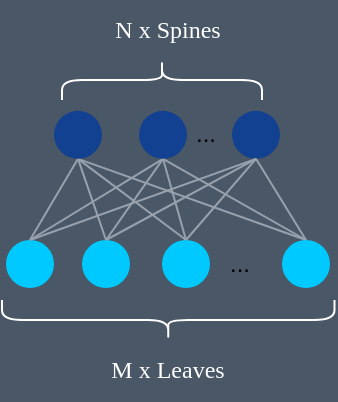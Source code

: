 <mxfile version="15.5.8" type="github" pages="2">
  <diagram id="iS51ezdleT5w62Py4joQ" name="templated01">
    <mxGraphModel dx="1866" dy="738" grid="0" gridSize="10" guides="1" tooltips="1" connect="1" arrows="1" fold="1" page="1" pageScale="1" pageWidth="1169" pageHeight="827" background="#495766" math="0" shadow="0">
      <root>
        <mxCell id="0" />
        <mxCell id="1" parent="0" />
        <mxCell id="sL5stat3IgHk66CsYpOu-1" style="edgeStyle=none;rounded=0;orthogonalLoop=1;jettySize=auto;html=1;exitX=0.5;exitY=0;exitDx=0;exitDy=0;entryX=0.5;entryY=1;entryDx=0;entryDy=0;startArrow=none;startFill=0;endArrow=none;endFill=0;strokeColor=#98A2AE;strokeWidth=1;fontFamily=Manrope;fontSize=10;fontColor=#BEC8D2;textOpacity=30;" edge="1" parent="1" source="sL5stat3IgHk66CsYpOu-15" target="sL5stat3IgHk66CsYpOu-11">
          <mxGeometry relative="1" as="geometry" />
        </mxCell>
        <mxCell id="sL5stat3IgHk66CsYpOu-4" style="edgeStyle=none;rounded=0;orthogonalLoop=1;jettySize=auto;html=1;entryX=0.5;entryY=1;entryDx=0;entryDy=0;startArrow=none;startFill=0;endArrow=none;endFill=0;strokeColor=#98A2AE;strokeWidth=1;fontFamily=Manrope;fontSize=10;fontColor=#BEC8D2;exitX=0.5;exitY=0;exitDx=0;exitDy=0;textOpacity=30;" edge="1" parent="1" source="sL5stat3IgHk66CsYpOu-16" target="sL5stat3IgHk66CsYpOu-11">
          <mxGeometry relative="1" as="geometry">
            <mxPoint x="601" y="296.42" as="sourcePoint" />
            <mxPoint x="597" y="294.42" as="targetPoint" />
          </mxGeometry>
        </mxCell>
        <mxCell id="sL5stat3IgHk66CsYpOu-5" style="edgeStyle=none;rounded=0;orthogonalLoop=1;jettySize=auto;html=1;entryX=0.5;entryY=1;entryDx=0;entryDy=0;startArrow=none;startFill=0;endArrow=none;endFill=0;strokeColor=#98A2AE;strokeWidth=1;fontFamily=Manrope;fontSize=10;fontColor=#BEC8D2;exitX=0.5;exitY=0;exitDx=0;exitDy=0;textOpacity=30;" edge="1" parent="1" source="sL5stat3IgHk66CsYpOu-15" target="sL5stat3IgHk66CsYpOu-12">
          <mxGeometry relative="1" as="geometry">
            <mxPoint x="613" y="306.42" as="sourcePoint" />
            <mxPoint x="597" y="294.42" as="targetPoint" />
          </mxGeometry>
        </mxCell>
        <mxCell id="sL5stat3IgHk66CsYpOu-6" style="edgeStyle=none;rounded=0;orthogonalLoop=1;jettySize=auto;html=1;entryX=0.5;entryY=0;entryDx=0;entryDy=0;startArrow=none;startFill=0;endArrow=none;endFill=0;strokeColor=#98A2AE;strokeWidth=1;fontFamily=Manrope;fontSize=10;fontColor=#BEC8D2;exitX=0.5;exitY=1;exitDx=0;exitDy=0;textOpacity=30;" edge="1" parent="1" source="sL5stat3IgHk66CsYpOu-12" target="sL5stat3IgHk66CsYpOu-16">
          <mxGeometry relative="1" as="geometry">
            <mxPoint x="613.0" y="306.42" as="sourcePoint" />
            <mxPoint x="597" y="294.42" as="targetPoint" />
          </mxGeometry>
        </mxCell>
        <mxCell id="sL5stat3IgHk66CsYpOu-7" style="edgeStyle=none;rounded=0;orthogonalLoop=1;jettySize=auto;html=1;entryX=0.5;entryY=1;entryDx=0;entryDy=0;startArrow=none;startFill=0;endArrow=none;endFill=0;strokeColor=#98A2AE;strokeWidth=1;fontFamily=Manrope;fontSize=10;fontColor=#BEC8D2;exitX=0.5;exitY=0;exitDx=0;exitDy=0;textOpacity=30;" edge="1" parent="1" source="sL5stat3IgHk66CsYpOu-17" target="sL5stat3IgHk66CsYpOu-11">
          <mxGeometry relative="1" as="geometry">
            <mxPoint x="643.0" y="306.42" as="sourcePoint" />
            <mxPoint x="657" y="294.42" as="targetPoint" />
          </mxGeometry>
        </mxCell>
        <mxCell id="sL5stat3IgHk66CsYpOu-8" style="edgeStyle=none;rounded=0;orthogonalLoop=1;jettySize=auto;html=1;entryX=0.5;entryY=1;entryDx=0;entryDy=0;startArrow=none;startFill=0;endArrow=none;endFill=0;strokeColor=#98A2AE;strokeWidth=1;fontFamily=Manrope;fontSize=10;fontColor=#BEC8D2;exitX=0.5;exitY=0;exitDx=0;exitDy=0;textOpacity=30;" edge="1" parent="1" source="sL5stat3IgHk66CsYpOu-17" target="sL5stat3IgHk66CsYpOu-12">
          <mxGeometry relative="1" as="geometry">
            <mxPoint x="643.0" y="306.42" as="sourcePoint" />
            <mxPoint x="597.0" y="294.42" as="targetPoint" />
          </mxGeometry>
        </mxCell>
        <mxCell id="sL5stat3IgHk66CsYpOu-9" style="edgeStyle=none;rounded=0;orthogonalLoop=1;jettySize=auto;html=1;entryX=0.5;entryY=1;entryDx=0;entryDy=0;startArrow=none;startFill=0;endArrow=none;endFill=0;strokeColor=#98A2AE;strokeWidth=1;fontFamily=Manrope;fontSize=10;fontColor=#BEC8D2;exitX=0.5;exitY=0;exitDx=0;exitDy=0;textOpacity=30;" edge="1" parent="1" source="sL5stat3IgHk66CsYpOu-18" target="sL5stat3IgHk66CsYpOu-11">
          <mxGeometry relative="1" as="geometry">
            <mxPoint x="673" y="306.42" as="sourcePoint" />
            <mxPoint x="657.0" y="294.42" as="targetPoint" />
          </mxGeometry>
        </mxCell>
        <mxCell id="sL5stat3IgHk66CsYpOu-10" style="edgeStyle=none;rounded=0;orthogonalLoop=1;jettySize=auto;html=1;entryX=0.5;entryY=1;entryDx=0;entryDy=0;startArrow=none;startFill=0;endArrow=none;endFill=0;strokeColor=#98A2AE;strokeWidth=1;fontFamily=Manrope;fontSize=10;fontColor=#BEC8D2;exitX=0.5;exitY=0;exitDx=0;exitDy=0;textOpacity=30;" edge="1" parent="1" source="sL5stat3IgHk66CsYpOu-18" target="sL5stat3IgHk66CsYpOu-12">
          <mxGeometry relative="1" as="geometry">
            <mxPoint x="673" y="306.42" as="sourcePoint" />
            <mxPoint x="597" y="294.42" as="targetPoint" />
          </mxGeometry>
        </mxCell>
        <mxCell id="sL5stat3IgHk66CsYpOu-11" value="" style="ellipse;whiteSpace=wrap;html=1;aspect=fixed;rounded=1;gradientColor=none;fontFamily=Manrope;fontSize=10;fontColor=#BEC8D2;align=right;strokeColor=none;fillColor=#124191;" vertex="1" parent="1">
          <mxGeometry x="528" y="254.42" width="24" height="24" as="geometry" />
        </mxCell>
        <mxCell id="sL5stat3IgHk66CsYpOu-12" value="" style="ellipse;whiteSpace=wrap;html=1;aspect=fixed;rounded=1;gradientColor=none;fontFamily=Manrope;fontSize=10;fontColor=#BEC8D2;align=right;strokeColor=none;fillColor=#124191;" vertex="1" parent="1">
          <mxGeometry x="570.5" y="254.42" width="24" height="24" as="geometry" />
        </mxCell>
        <mxCell id="sL5stat3IgHk66CsYpOu-15" value="" style="ellipse;whiteSpace=wrap;html=1;aspect=fixed;rounded=1;gradientColor=none;fontFamily=Manrope;fontSize=10;fontColor=#BEC8D2;align=right;strokeColor=none;fillColor=#00C9FF;" vertex="1" parent="1">
          <mxGeometry x="504" y="319" width="24" height="24" as="geometry" />
        </mxCell>
        <mxCell id="sL5stat3IgHk66CsYpOu-16" value="" style="ellipse;whiteSpace=wrap;html=1;aspect=fixed;rounded=1;gradientColor=none;fontFamily=Manrope;fontSize=10;fontColor=#BEC8D2;align=right;strokeColor=none;fillColor=#00C9FF;" vertex="1" parent="1">
          <mxGeometry x="542" y="319" width="24" height="24" as="geometry" />
        </mxCell>
        <mxCell id="sL5stat3IgHk66CsYpOu-17" value="" style="ellipse;whiteSpace=wrap;html=1;aspect=fixed;rounded=1;gradientColor=none;fontFamily=Manrope;fontSize=10;fontColor=#BEC8D2;align=right;strokeColor=none;fillColor=#00C9FF;" vertex="1" parent="1">
          <mxGeometry x="582" y="319" width="24" height="24" as="geometry" />
        </mxCell>
        <mxCell id="sL5stat3IgHk66CsYpOu-18" value="" style="ellipse;whiteSpace=wrap;html=1;aspect=fixed;rounded=1;gradientColor=none;fontFamily=Manrope;fontSize=10;fontColor=#BEC8D2;align=right;strokeColor=none;fillColor=#00C9FF;" vertex="1" parent="1">
          <mxGeometry x="642" y="319" width="24" height="24" as="geometry" />
        </mxCell>
        <mxCell id="sL5stat3IgHk66CsYpOu-39" value="..." style="text;html=1;strokeColor=none;fillColor=none;align=center;verticalAlign=middle;whiteSpace=wrap;rounded=0;" vertex="1" parent="1">
          <mxGeometry x="589.5" y="251.42" width="27.5" height="30" as="geometry" />
        </mxCell>
        <mxCell id="sL5stat3IgHk66CsYpOu-40" value="..." style="text;html=1;strokeColor=none;fillColor=none;align=center;verticalAlign=middle;whiteSpace=wrap;rounded=0;" vertex="1" parent="1">
          <mxGeometry x="606" y="319" width="30" height="24" as="geometry" />
        </mxCell>
        <mxCell id="sL5stat3IgHk66CsYpOu-42" value="" style="shape=curlyBracket;whiteSpace=wrap;html=1;rounded=1;rotation=90;strokeColor=#FFFFFF;" vertex="1" parent="1">
          <mxGeometry x="572" y="189" width="20" height="100" as="geometry" />
        </mxCell>
        <mxCell id="sL5stat3IgHk66CsYpOu-43" value="" style="shape=curlyBracket;whiteSpace=wrap;html=1;rounded=1;rotation=-90;strokeColor=#FFFFFF;" vertex="1" parent="1">
          <mxGeometry x="575.12" y="275.88" width="20" height="166.25" as="geometry" />
        </mxCell>
        <mxCell id="sL5stat3IgHk66CsYpOu-44" value="M x Leaves" style="text;html=1;strokeColor=none;fillColor=none;align=center;verticalAlign=middle;whiteSpace=wrap;rounded=0;fontColor=#FFFFFF;fontFamily=Manrope;fontSource=https%3A%2F%2Ffonts.googleapis.com%2Fcss%3Ffamily%3DManrope;" vertex="1" parent="1">
          <mxGeometry x="532.12" y="369" width="106" height="30" as="geometry" />
        </mxCell>
        <mxCell id="sL5stat3IgHk66CsYpOu-45" value="N x Spines" style="text;html=1;strokeColor=none;fillColor=none;align=center;verticalAlign=middle;whiteSpace=wrap;rounded=0;fontColor=#FFFFFF;fontFamily=Manrope;fontSource=https%3A%2F%2Ffonts.googleapis.com%2Fcss%3Ffamily%3DManrope;" vertex="1" parent="1">
          <mxGeometry x="532.12" y="199" width="106" height="30" as="geometry" />
        </mxCell>
        <mxCell id="sL5stat3IgHk66CsYpOu-50" value="" style="ellipse;whiteSpace=wrap;html=1;aspect=fixed;rounded=1;gradientColor=none;fontFamily=Manrope;fontSize=10;fontColor=#BEC8D2;align=right;strokeColor=none;fillColor=#124191;" vertex="1" parent="1">
          <mxGeometry x="617" y="254.42" width="24" height="24" as="geometry" />
        </mxCell>
        <mxCell id="sL5stat3IgHk66CsYpOu-51" style="edgeStyle=none;rounded=0;orthogonalLoop=1;jettySize=auto;html=1;entryX=0.5;entryY=1;entryDx=0;entryDy=0;startArrow=none;startFill=0;endArrow=none;endFill=0;strokeColor=#98A2AE;strokeWidth=1;fontFamily=Manrope;fontSize=10;fontColor=#BEC8D2;exitX=0.5;exitY=0;exitDx=0;exitDy=0;textOpacity=30;" edge="1" parent="1" source="sL5stat3IgHk66CsYpOu-18" target="sL5stat3IgHk66CsYpOu-50">
          <mxGeometry relative="1" as="geometry">
            <mxPoint x="664" y="329" as="sourcePoint" />
            <mxPoint x="592.5" y="288.42" as="targetPoint" />
          </mxGeometry>
        </mxCell>
        <mxCell id="sL5stat3IgHk66CsYpOu-52" style="edgeStyle=none;rounded=0;orthogonalLoop=1;jettySize=auto;html=1;startArrow=none;startFill=0;endArrow=none;endFill=0;strokeColor=#98A2AE;strokeWidth=1;fontFamily=Manrope;fontSize=10;fontColor=#BEC8D2;exitX=0.5;exitY=0;exitDx=0;exitDy=0;entryX=0.5;entryY=1;entryDx=0;entryDy=0;textOpacity=30;" edge="1" parent="1" source="sL5stat3IgHk66CsYpOu-17" target="sL5stat3IgHk66CsYpOu-50">
          <mxGeometry relative="1" as="geometry">
            <mxPoint x="664" y="329" as="sourcePoint" />
            <mxPoint x="648" y="279" as="targetPoint" />
          </mxGeometry>
        </mxCell>
        <mxCell id="sL5stat3IgHk66CsYpOu-53" style="edgeStyle=none;rounded=0;orthogonalLoop=1;jettySize=auto;html=1;startArrow=none;startFill=0;endArrow=none;endFill=0;strokeColor=#98A2AE;strokeWidth=1;fontFamily=Manrope;fontSize=10;fontColor=#BEC8D2;exitX=0.5;exitY=0;exitDx=0;exitDy=0;entryX=0.5;entryY=1;entryDx=0;entryDy=0;textOpacity=30;" edge="1" parent="1" source="sL5stat3IgHk66CsYpOu-16" target="sL5stat3IgHk66CsYpOu-50">
          <mxGeometry relative="1" as="geometry">
            <mxPoint x="552" y="319" as="sourcePoint" />
            <mxPoint x="652" y="279" as="targetPoint" />
          </mxGeometry>
        </mxCell>
        <mxCell id="sL5stat3IgHk66CsYpOu-54" style="edgeStyle=none;rounded=0;orthogonalLoop=1;jettySize=auto;html=1;startArrow=none;startFill=0;endArrow=none;endFill=0;strokeColor=#98A2AE;strokeWidth=1;fontFamily=Manrope;fontSize=10;fontColor=#BEC8D2;exitX=0.5;exitY=0;exitDx=0;exitDy=0;entryX=0.5;entryY=1;entryDx=0;entryDy=0;textOpacity=30;" edge="1" parent="1" source="sL5stat3IgHk66CsYpOu-15" target="sL5stat3IgHk66CsYpOu-50">
          <mxGeometry relative="1" as="geometry">
            <mxPoint x="614" y="339" as="sourcePoint" />
            <mxPoint x="668" y="299" as="targetPoint" />
          </mxGeometry>
        </mxCell>
      </root>
    </mxGraphModel>
  </diagram>
  <diagram id="h8RkDmVLK7b1w_zVVMcj" name="templated02">
    <mxGraphModel dx="1546" dy="611" grid="0" gridSize="10" guides="1" tooltips="1" connect="1" arrows="1" fold="1" page="1" pageScale="1" pageWidth="1169" pageHeight="827" background="#495766" math="0" shadow="0">
      <root>
        <mxCell id="A0GcrbxxkYMi1dtwf7WZ-0" />
        <mxCell id="A0GcrbxxkYMi1dtwf7WZ-1" parent="A0GcrbxxkYMi1dtwf7WZ-0" />
        <mxCell id="J5tVah5155WVLjbqDvri-25" style="edgeStyle=none;rounded=0;orthogonalLoop=1;jettySize=auto;html=1;exitX=0.5;exitY=0;exitDx=0;exitDy=0;entryX=0.5;entryY=1;entryDx=0;entryDy=0;startArrow=none;startFill=0;endArrow=none;endFill=0;strokeColor=#98A2AE;strokeWidth=1;fontFamily=Manrope;fontSize=10;fontColor=#BEC8D2;opacity=30;" edge="1" parent="A0GcrbxxkYMi1dtwf7WZ-1" source="J5tVah5155WVLjbqDvri-35" target="J5tVah5155WVLjbqDvri-33">
          <mxGeometry relative="1" as="geometry" />
        </mxCell>
        <mxCell id="J5tVah5155WVLjbqDvri-26" style="edgeStyle=none;rounded=0;orthogonalLoop=1;jettySize=auto;html=1;entryX=0.5;entryY=1;entryDx=0;entryDy=0;startArrow=none;startFill=0;endArrow=none;endFill=0;strokeColor=#98A2AE;strokeWidth=1;fontFamily=Manrope;fontSize=10;fontColor=#BEC8D2;exitX=0.5;exitY=0;exitDx=0;exitDy=0;opacity=30;" edge="1" parent="A0GcrbxxkYMi1dtwf7WZ-1" source="J5tVah5155WVLjbqDvri-36" target="J5tVah5155WVLjbqDvri-33">
          <mxGeometry relative="1" as="geometry">
            <mxPoint x="398" y="357.42" as="sourcePoint" />
            <mxPoint x="394" y="355.42" as="targetPoint" />
          </mxGeometry>
        </mxCell>
        <mxCell id="J5tVah5155WVLjbqDvri-27" style="edgeStyle=none;rounded=0;orthogonalLoop=1;jettySize=auto;html=1;entryX=0.5;entryY=1;entryDx=0;entryDy=0;startArrow=none;startFill=0;endArrow=none;endFill=0;strokeColor=#98A2AE;strokeWidth=1;fontFamily=Manrope;fontSize=10;fontColor=#BEC8D2;exitX=0.5;exitY=0;exitDx=0;exitDy=0;opacity=30;" edge="1" parent="A0GcrbxxkYMi1dtwf7WZ-1" source="J5tVah5155WVLjbqDvri-35" target="J5tVah5155WVLjbqDvri-34">
          <mxGeometry relative="1" as="geometry">
            <mxPoint x="410" y="367.42" as="sourcePoint" />
            <mxPoint x="394" y="355.42" as="targetPoint" />
          </mxGeometry>
        </mxCell>
        <mxCell id="J5tVah5155WVLjbqDvri-28" style="edgeStyle=none;rounded=0;orthogonalLoop=1;jettySize=auto;html=1;entryX=0.5;entryY=0;entryDx=0;entryDy=0;startArrow=none;startFill=0;endArrow=none;endFill=0;strokeColor=#98A2AE;strokeWidth=1;fontFamily=Manrope;fontSize=10;fontColor=#BEC8D2;exitX=0.5;exitY=1;exitDx=0;exitDy=0;opacity=30;" edge="1" parent="A0GcrbxxkYMi1dtwf7WZ-1" source="J5tVah5155WVLjbqDvri-34" target="J5tVah5155WVLjbqDvri-36">
          <mxGeometry relative="1" as="geometry">
            <mxPoint x="410.0" y="367.42" as="sourcePoint" />
            <mxPoint x="394" y="355.42" as="targetPoint" />
          </mxGeometry>
        </mxCell>
        <mxCell id="J5tVah5155WVLjbqDvri-29" style="edgeStyle=none;rounded=0;orthogonalLoop=1;jettySize=auto;html=1;entryX=0.5;entryY=1;entryDx=0;entryDy=0;startArrow=none;startFill=0;endArrow=none;endFill=0;strokeColor=#98A2AE;strokeWidth=1;fontFamily=Manrope;fontSize=10;fontColor=#BEC8D2;exitX=0.5;exitY=0;exitDx=0;exitDy=0;opacity=30;" edge="1" parent="A0GcrbxxkYMi1dtwf7WZ-1" source="J5tVah5155WVLjbqDvri-37" target="J5tVah5155WVLjbqDvri-33">
          <mxGeometry relative="1" as="geometry">
            <mxPoint x="440.0" y="367.42" as="sourcePoint" />
            <mxPoint x="454" y="355.42" as="targetPoint" />
          </mxGeometry>
        </mxCell>
        <mxCell id="J5tVah5155WVLjbqDvri-30" style="edgeStyle=none;rounded=0;orthogonalLoop=1;jettySize=auto;html=1;entryX=0.5;entryY=1;entryDx=0;entryDy=0;startArrow=none;startFill=0;endArrow=none;endFill=0;strokeColor=#98A2AE;strokeWidth=1;fontFamily=Manrope;fontSize=10;fontColor=#BEC8D2;exitX=0.5;exitY=0;exitDx=0;exitDy=0;opacity=30;" edge="1" parent="A0GcrbxxkYMi1dtwf7WZ-1" source="J5tVah5155WVLjbqDvri-37" target="J5tVah5155WVLjbqDvri-34">
          <mxGeometry relative="1" as="geometry">
            <mxPoint x="440.0" y="367.42" as="sourcePoint" />
            <mxPoint x="394.0" y="355.42" as="targetPoint" />
          </mxGeometry>
        </mxCell>
        <mxCell id="J5tVah5155WVLjbqDvri-31" style="edgeStyle=none;rounded=0;orthogonalLoop=1;jettySize=auto;html=1;entryX=0.5;entryY=1;entryDx=0;entryDy=0;startArrow=none;startFill=0;endArrow=none;endFill=0;strokeColor=#98A2AE;strokeWidth=1;fontFamily=Manrope;fontSize=10;fontColor=#BEC8D2;exitX=0.5;exitY=0;exitDx=0;exitDy=0;opacity=30;" edge="1" parent="A0GcrbxxkYMi1dtwf7WZ-1" source="J5tVah5155WVLjbqDvri-38" target="J5tVah5155WVLjbqDvri-33">
          <mxGeometry relative="1" as="geometry">
            <mxPoint x="470" y="367.42" as="sourcePoint" />
            <mxPoint x="454.0" y="355.42" as="targetPoint" />
          </mxGeometry>
        </mxCell>
        <mxCell id="J5tVah5155WVLjbqDvri-32" style="edgeStyle=none;rounded=0;orthogonalLoop=1;jettySize=auto;html=1;entryX=0.5;entryY=1;entryDx=0;entryDy=0;startArrow=none;startFill=0;endArrow=none;endFill=0;strokeColor=#98A2AE;strokeWidth=1;fontFamily=Manrope;fontSize=10;fontColor=#BEC8D2;exitX=0.5;exitY=0;exitDx=0;exitDy=0;opacity=30;" edge="1" parent="A0GcrbxxkYMi1dtwf7WZ-1" source="J5tVah5155WVLjbqDvri-38" target="J5tVah5155WVLjbqDvri-34">
          <mxGeometry relative="1" as="geometry">
            <mxPoint x="470" y="367.42" as="sourcePoint" />
            <mxPoint x="394" y="355.42" as="targetPoint" />
          </mxGeometry>
        </mxCell>
        <mxCell id="J5tVah5155WVLjbqDvri-33" value="" style="ellipse;whiteSpace=wrap;html=1;aspect=fixed;rounded=1;gradientColor=none;fontFamily=Manrope;fontSize=10;fontColor=#BEC8D2;align=right;strokeColor=none;fillColor=#124191;" vertex="1" parent="A0GcrbxxkYMi1dtwf7WZ-1">
          <mxGeometry x="325" y="315.42" width="24" height="24" as="geometry" />
        </mxCell>
        <mxCell id="J5tVah5155WVLjbqDvri-34" value="" style="ellipse;whiteSpace=wrap;html=1;aspect=fixed;rounded=1;gradientColor=none;fontFamily=Manrope;fontSize=10;fontColor=#BEC8D2;align=right;strokeColor=none;fillColor=#124191;" vertex="1" parent="A0GcrbxxkYMi1dtwf7WZ-1">
          <mxGeometry x="367.5" y="315.42" width="24" height="24" as="geometry" />
        </mxCell>
        <mxCell id="J5tVah5155WVLjbqDvri-35" value="" style="ellipse;whiteSpace=wrap;html=1;aspect=fixed;rounded=1;gradientColor=none;fontFamily=Manrope;fontSize=10;fontColor=#BEC8D2;align=right;strokeColor=none;fillColor=#00C9FF;" vertex="1" parent="A0GcrbxxkYMi1dtwf7WZ-1">
          <mxGeometry x="301" y="380" width="24" height="24" as="geometry" />
        </mxCell>
        <mxCell id="J5tVah5155WVLjbqDvri-36" value="" style="ellipse;whiteSpace=wrap;html=1;aspect=fixed;rounded=1;gradientColor=none;fontFamily=Manrope;fontSize=10;fontColor=#BEC8D2;align=right;strokeColor=none;fillColor=#00C9FF;" vertex="1" parent="A0GcrbxxkYMi1dtwf7WZ-1">
          <mxGeometry x="339" y="380" width="24" height="24" as="geometry" />
        </mxCell>
        <mxCell id="J5tVah5155WVLjbqDvri-37" value="" style="ellipse;whiteSpace=wrap;html=1;aspect=fixed;rounded=1;gradientColor=none;fontFamily=Manrope;fontSize=10;fontColor=#BEC8D2;align=right;strokeColor=none;fillColor=#00C9FF;" vertex="1" parent="A0GcrbxxkYMi1dtwf7WZ-1">
          <mxGeometry x="379" y="380" width="24" height="24" as="geometry" />
        </mxCell>
        <mxCell id="J5tVah5155WVLjbqDvri-38" value="" style="ellipse;whiteSpace=wrap;html=1;aspect=fixed;rounded=1;gradientColor=none;fontFamily=Manrope;fontSize=10;fontColor=#BEC8D2;align=right;strokeColor=none;fillColor=#00C9FF;" vertex="1" parent="A0GcrbxxkYMi1dtwf7WZ-1">
          <mxGeometry x="429" y="380" width="24" height="24" as="geometry" />
        </mxCell>
        <mxCell id="J5tVah5155WVLjbqDvri-39" value="..." style="text;html=1;strokeColor=none;fillColor=none;align=center;verticalAlign=middle;whiteSpace=wrap;rounded=0;" vertex="1" parent="A0GcrbxxkYMi1dtwf7WZ-1">
          <mxGeometry x="386.5" y="312.42" width="27.5" height="30" as="geometry" />
        </mxCell>
        <mxCell id="J5tVah5155WVLjbqDvri-40" value="..." style="text;html=1;strokeColor=none;fillColor=none;align=center;verticalAlign=middle;whiteSpace=wrap;rounded=0;" vertex="1" parent="A0GcrbxxkYMi1dtwf7WZ-1">
          <mxGeometry x="403" y="380" width="30" height="24" as="geometry" />
        </mxCell>
        <mxCell id="J5tVah5155WVLjbqDvri-42" value="" style="shape=curlyBracket;whiteSpace=wrap;html=1;rounded=1;rotation=-90;fontColor=#FFFFFF;strokeColor=#FFFFFF;" vertex="1" parent="A0GcrbxxkYMi1dtwf7WZ-1">
          <mxGeometry x="366.06" y="342.95" width="20" height="154.12" as="geometry" />
        </mxCell>
        <mxCell id="J5tVah5155WVLjbqDvri-43" value="M x Leaves" style="text;html=1;strokeColor=none;fillColor=none;align=center;verticalAlign=middle;whiteSpace=wrap;rounded=0;fontColor=#FFFFFF;fontFamily=Manrope;fontSource=https%3A%2F%2Ffonts.googleapis.com%2Fcss%3Ffamily%3DManrope;" vertex="1" parent="A0GcrbxxkYMi1dtwf7WZ-1">
          <mxGeometry x="329.12" y="430" width="106" height="30" as="geometry" />
        </mxCell>
        <mxCell id="J5tVah5155WVLjbqDvri-45" value="" style="ellipse;whiteSpace=wrap;html=1;aspect=fixed;rounded=1;gradientColor=none;fontFamily=Manrope;fontSize=10;fontColor=#BEC8D2;align=right;strokeColor=none;fillColor=#124191;" vertex="1" parent="A0GcrbxxkYMi1dtwf7WZ-1">
          <mxGeometry x="414" y="315.42" width="24" height="24" as="geometry" />
        </mxCell>
        <mxCell id="J5tVah5155WVLjbqDvri-46" style="edgeStyle=none;rounded=0;orthogonalLoop=1;jettySize=auto;html=1;entryX=0.5;entryY=1;entryDx=0;entryDy=0;startArrow=none;startFill=0;endArrow=none;endFill=0;strokeColor=#98A2AE;strokeWidth=1;fontFamily=Manrope;fontSize=10;fontColor=#BEC8D2;exitX=0.5;exitY=0;exitDx=0;exitDy=0;opacity=30;" edge="1" parent="A0GcrbxxkYMi1dtwf7WZ-1" source="J5tVah5155WVLjbqDvri-38" target="J5tVah5155WVLjbqDvri-45">
          <mxGeometry relative="1" as="geometry">
            <mxPoint x="461" y="390" as="sourcePoint" />
            <mxPoint x="389.5" y="349.42" as="targetPoint" />
          </mxGeometry>
        </mxCell>
        <mxCell id="J5tVah5155WVLjbqDvri-47" style="edgeStyle=none;rounded=0;orthogonalLoop=1;jettySize=auto;html=1;startArrow=none;startFill=0;endArrow=none;endFill=0;strokeColor=#98A2AE;strokeWidth=1;fontFamily=Manrope;fontSize=10;fontColor=#BEC8D2;exitX=0.5;exitY=0;exitDx=0;exitDy=0;entryX=0.5;entryY=1;entryDx=0;entryDy=0;opacity=30;" edge="1" parent="A0GcrbxxkYMi1dtwf7WZ-1" source="J5tVah5155WVLjbqDvri-37" target="J5tVah5155WVLjbqDvri-45">
          <mxGeometry relative="1" as="geometry">
            <mxPoint x="461" y="390" as="sourcePoint" />
            <mxPoint x="445" y="340" as="targetPoint" />
          </mxGeometry>
        </mxCell>
        <mxCell id="J5tVah5155WVLjbqDvri-48" style="edgeStyle=none;rounded=0;orthogonalLoop=1;jettySize=auto;html=1;startArrow=none;startFill=0;endArrow=none;endFill=0;strokeColor=#98A2AE;strokeWidth=1;fontFamily=Manrope;fontSize=10;fontColor=#BEC8D2;exitX=0.5;exitY=0;exitDx=0;exitDy=0;entryX=0.5;entryY=1;entryDx=0;entryDy=0;opacity=30;" edge="1" parent="A0GcrbxxkYMi1dtwf7WZ-1" source="J5tVah5155WVLjbqDvri-36" target="J5tVah5155WVLjbqDvri-45">
          <mxGeometry relative="1" as="geometry">
            <mxPoint x="349" y="380" as="sourcePoint" />
            <mxPoint x="449" y="340" as="targetPoint" />
          </mxGeometry>
        </mxCell>
        <mxCell id="J5tVah5155WVLjbqDvri-49" style="edgeStyle=none;rounded=0;orthogonalLoop=1;jettySize=auto;html=1;startArrow=none;startFill=0;endArrow=none;endFill=0;strokeColor=#98A2AE;strokeWidth=1;fontFamily=Manrope;fontSize=10;fontColor=#BEC8D2;exitX=0.5;exitY=0;exitDx=0;exitDy=0;entryX=0.5;entryY=1;entryDx=0;entryDy=0;opacity=30;" edge="1" parent="A0GcrbxxkYMi1dtwf7WZ-1" source="J5tVah5155WVLjbqDvri-35" target="J5tVah5155WVLjbqDvri-45">
          <mxGeometry relative="1" as="geometry">
            <mxPoint x="411" y="400" as="sourcePoint" />
            <mxPoint x="465" y="360" as="targetPoint" />
          </mxGeometry>
        </mxCell>
        <mxCell id="J5tVah5155WVLjbqDvri-50" style="edgeStyle=none;rounded=0;orthogonalLoop=1;jettySize=auto;html=1;exitX=0.5;exitY=0;exitDx=0;exitDy=0;entryX=0.5;entryY=1;entryDx=0;entryDy=0;startArrow=none;startFill=0;endArrow=none;endFill=0;strokeColor=#98A2AE;strokeWidth=1;fontFamily=Manrope;fontSize=10;fontColor=#BEC8D2;opacity=30;" edge="1" parent="A0GcrbxxkYMi1dtwf7WZ-1" source="J5tVah5155WVLjbqDvri-60" target="J5tVah5155WVLjbqDvri-58">
          <mxGeometry relative="1" as="geometry" />
        </mxCell>
        <mxCell id="J5tVah5155WVLjbqDvri-51" style="edgeStyle=none;rounded=0;orthogonalLoop=1;jettySize=auto;html=1;entryX=0.5;entryY=1;entryDx=0;entryDy=0;startArrow=none;startFill=0;endArrow=none;endFill=0;strokeColor=#98A2AE;strokeWidth=1;fontFamily=Manrope;fontSize=10;fontColor=#BEC8D2;exitX=0.5;exitY=0;exitDx=0;exitDy=0;opacity=30;" edge="1" parent="A0GcrbxxkYMi1dtwf7WZ-1" source="J5tVah5155WVLjbqDvri-61" target="J5tVah5155WVLjbqDvri-58">
          <mxGeometry relative="1" as="geometry">
            <mxPoint x="608" y="357.42" as="sourcePoint" />
            <mxPoint x="604" y="355.42" as="targetPoint" />
          </mxGeometry>
        </mxCell>
        <mxCell id="J5tVah5155WVLjbqDvri-52" style="edgeStyle=none;rounded=0;orthogonalLoop=1;jettySize=auto;html=1;entryX=0.5;entryY=1;entryDx=0;entryDy=0;startArrow=none;startFill=0;endArrow=none;endFill=0;strokeColor=#98A2AE;strokeWidth=1;fontFamily=Manrope;fontSize=10;fontColor=#BEC8D2;exitX=0.5;exitY=0;exitDx=0;exitDy=0;opacity=30;" edge="1" parent="A0GcrbxxkYMi1dtwf7WZ-1" source="J5tVah5155WVLjbqDvri-60" target="J5tVah5155WVLjbqDvri-59">
          <mxGeometry relative="1" as="geometry">
            <mxPoint x="620" y="367.42" as="sourcePoint" />
            <mxPoint x="604" y="355.42" as="targetPoint" />
          </mxGeometry>
        </mxCell>
        <mxCell id="J5tVah5155WVLjbqDvri-53" style="edgeStyle=none;rounded=0;orthogonalLoop=1;jettySize=auto;html=1;entryX=0.5;entryY=0;entryDx=0;entryDy=0;startArrow=none;startFill=0;endArrow=none;endFill=0;strokeColor=#98A2AE;strokeWidth=1;fontFamily=Manrope;fontSize=10;fontColor=#BEC8D2;exitX=0.5;exitY=1;exitDx=0;exitDy=0;opacity=30;" edge="1" parent="A0GcrbxxkYMi1dtwf7WZ-1" source="J5tVah5155WVLjbqDvri-59" target="J5tVah5155WVLjbqDvri-61">
          <mxGeometry relative="1" as="geometry">
            <mxPoint x="620.0" y="367.42" as="sourcePoint" />
            <mxPoint x="604" y="355.42" as="targetPoint" />
          </mxGeometry>
        </mxCell>
        <mxCell id="J5tVah5155WVLjbqDvri-54" style="edgeStyle=none;rounded=0;orthogonalLoop=1;jettySize=auto;html=1;entryX=0.5;entryY=1;entryDx=0;entryDy=0;startArrow=none;startFill=0;endArrow=none;endFill=0;strokeColor=#98A2AE;strokeWidth=1;fontFamily=Manrope;fontSize=10;fontColor=#BEC8D2;exitX=0.5;exitY=0;exitDx=0;exitDy=0;opacity=30;" edge="1" parent="A0GcrbxxkYMi1dtwf7WZ-1" source="J5tVah5155WVLjbqDvri-62" target="J5tVah5155WVLjbqDvri-58">
          <mxGeometry relative="1" as="geometry">
            <mxPoint x="650.0" y="367.42" as="sourcePoint" />
            <mxPoint x="664" y="355.42" as="targetPoint" />
          </mxGeometry>
        </mxCell>
        <mxCell id="J5tVah5155WVLjbqDvri-55" style="edgeStyle=none;rounded=0;orthogonalLoop=1;jettySize=auto;html=1;entryX=0.5;entryY=1;entryDx=0;entryDy=0;startArrow=none;startFill=0;endArrow=none;endFill=0;strokeColor=#98A2AE;strokeWidth=1;fontFamily=Manrope;fontSize=10;fontColor=#BEC8D2;exitX=0.5;exitY=0;exitDx=0;exitDy=0;opacity=30;" edge="1" parent="A0GcrbxxkYMi1dtwf7WZ-1" source="J5tVah5155WVLjbqDvri-62" target="J5tVah5155WVLjbqDvri-59">
          <mxGeometry relative="1" as="geometry">
            <mxPoint x="650.0" y="367.42" as="sourcePoint" />
            <mxPoint x="604.0" y="355.42" as="targetPoint" />
          </mxGeometry>
        </mxCell>
        <mxCell id="J5tVah5155WVLjbqDvri-56" style="edgeStyle=none;rounded=0;orthogonalLoop=1;jettySize=auto;html=1;entryX=0.5;entryY=1;entryDx=0;entryDy=0;startArrow=none;startFill=0;endArrow=none;endFill=0;strokeColor=#98A2AE;strokeWidth=1;fontFamily=Manrope;fontSize=10;fontColor=#BEC8D2;exitX=0.5;exitY=0;exitDx=0;exitDy=0;opacity=30;" edge="1" parent="A0GcrbxxkYMi1dtwf7WZ-1" source="J5tVah5155WVLjbqDvri-63" target="J5tVah5155WVLjbqDvri-58">
          <mxGeometry relative="1" as="geometry">
            <mxPoint x="680" y="367.42" as="sourcePoint" />
            <mxPoint x="664.0" y="355.42" as="targetPoint" />
          </mxGeometry>
        </mxCell>
        <mxCell id="J5tVah5155WVLjbqDvri-57" style="edgeStyle=none;rounded=0;orthogonalLoop=1;jettySize=auto;html=1;entryX=0.5;entryY=1;entryDx=0;entryDy=0;startArrow=none;startFill=0;endArrow=none;endFill=0;strokeColor=#98A2AE;strokeWidth=1;fontFamily=Manrope;fontSize=10;fontColor=#BEC8D2;exitX=0.5;exitY=0;exitDx=0;exitDy=0;opacity=30;" edge="1" parent="A0GcrbxxkYMi1dtwf7WZ-1" source="J5tVah5155WVLjbqDvri-63" target="J5tVah5155WVLjbqDvri-59">
          <mxGeometry relative="1" as="geometry">
            <mxPoint x="680" y="367.42" as="sourcePoint" />
            <mxPoint x="604" y="355.42" as="targetPoint" />
          </mxGeometry>
        </mxCell>
        <mxCell id="J5tVah5155WVLjbqDvri-58" value="" style="ellipse;whiteSpace=wrap;html=1;aspect=fixed;rounded=1;gradientColor=none;fontFamily=Manrope;fontSize=10;fontColor=#BEC8D2;align=right;strokeColor=none;fillColor=#124191;" vertex="1" parent="A0GcrbxxkYMi1dtwf7WZ-1">
          <mxGeometry x="535" y="315.42" width="24" height="24" as="geometry" />
        </mxCell>
        <mxCell id="J5tVah5155WVLjbqDvri-59" value="" style="ellipse;whiteSpace=wrap;html=1;aspect=fixed;rounded=1;gradientColor=none;fontFamily=Manrope;fontSize=10;fontColor=#BEC8D2;align=right;strokeColor=none;fillColor=#124191;" vertex="1" parent="A0GcrbxxkYMi1dtwf7WZ-1">
          <mxGeometry x="573.5" y="315.42" width="24" height="24" as="geometry" />
        </mxCell>
        <mxCell id="J5tVah5155WVLjbqDvri-60" value="" style="ellipse;whiteSpace=wrap;html=1;aspect=fixed;rounded=1;gradientColor=none;fontFamily=Manrope;fontSize=10;fontColor=#BEC8D2;align=right;strokeColor=none;fillColor=#00C9FF;" vertex="1" parent="A0GcrbxxkYMi1dtwf7WZ-1">
          <mxGeometry x="511" y="380" width="24" height="24" as="geometry" />
        </mxCell>
        <mxCell id="J5tVah5155WVLjbqDvri-61" value="" style="ellipse;whiteSpace=wrap;html=1;aspect=fixed;rounded=1;gradientColor=none;fontFamily=Manrope;fontSize=10;fontColor=#BEC8D2;align=right;strokeColor=none;fillColor=#00C9FF;" vertex="1" parent="A0GcrbxxkYMi1dtwf7WZ-1">
          <mxGeometry x="549" y="380" width="24" height="24" as="geometry" />
        </mxCell>
        <mxCell id="J5tVah5155WVLjbqDvri-62" value="" style="ellipse;whiteSpace=wrap;html=1;aspect=fixed;rounded=1;gradientColor=none;fontFamily=Manrope;fontSize=10;fontColor=#BEC8D2;align=right;strokeColor=none;fillColor=#00C9FF;" vertex="1" parent="A0GcrbxxkYMi1dtwf7WZ-1">
          <mxGeometry x="592" y="380" width="24" height="24" as="geometry" />
        </mxCell>
        <mxCell id="J5tVah5155WVLjbqDvri-63" value="" style="ellipse;whiteSpace=wrap;html=1;aspect=fixed;rounded=1;gradientColor=none;fontFamily=Manrope;fontSize=10;fontColor=#BEC8D2;align=right;strokeColor=none;fillColor=#00C9FF;" vertex="1" parent="A0GcrbxxkYMi1dtwf7WZ-1">
          <mxGeometry x="641" y="380" width="24" height="24" as="geometry" />
        </mxCell>
        <mxCell id="J5tVah5155WVLjbqDvri-64" value="..." style="text;html=1;strokeColor=none;fillColor=none;align=center;verticalAlign=middle;whiteSpace=wrap;rounded=0;" vertex="1" parent="A0GcrbxxkYMi1dtwf7WZ-1">
          <mxGeometry x="596.5" y="312.42" width="27.5" height="30" as="geometry" />
        </mxCell>
        <mxCell id="J5tVah5155WVLjbqDvri-65" value="..." style="text;html=1;strokeColor=none;fillColor=none;align=center;verticalAlign=middle;whiteSpace=wrap;rounded=0;" vertex="1" parent="A0GcrbxxkYMi1dtwf7WZ-1">
          <mxGeometry x="613" y="380" width="30" height="24" as="geometry" />
        </mxCell>
        <mxCell id="J5tVah5155WVLjbqDvri-66" value="" style="shape=curlyBracket;whiteSpace=wrap;html=1;rounded=1;rotation=0;strokeColor=#FFFFFF;" vertex="1" parent="A0GcrbxxkYMi1dtwf7WZ-1">
          <mxGeometry x="291" y="310" width="20" height="40" as="geometry" />
        </mxCell>
        <mxCell id="J5tVah5155WVLjbqDvri-67" value="" style="shape=curlyBracket;whiteSpace=wrap;html=1;rounded=1;rotation=-90;fontColor=#FFFFFF;strokeColor=#FFFFFF;" vertex="1" parent="A0GcrbxxkYMi1dtwf7WZ-1">
          <mxGeometry x="575" y="338.94" width="20" height="162.12" as="geometry" />
        </mxCell>
        <mxCell id="J5tVah5155WVLjbqDvri-68" value="M x Leaves" style="text;html=1;strokeColor=none;fillColor=none;align=center;verticalAlign=middle;whiteSpace=wrap;rounded=0;fontColor=#FFFFFF;fontFamily=Manrope;fontSource=https%3A%2F%2Ffonts.googleapis.com%2Fcss%3Ffamily%3DManrope;" vertex="1" parent="A0GcrbxxkYMi1dtwf7WZ-1">
          <mxGeometry x="539.12" y="430" width="106" height="30" as="geometry" />
        </mxCell>
        <mxCell id="J5tVah5155WVLjbqDvri-69" value="&lt;font color=&quot;#ffffff&quot;&gt;N x Spines&lt;/font&gt;" style="text;html=1;strokeColor=none;fillColor=none;align=center;verticalAlign=middle;whiteSpace=wrap;rounded=0;fontFamily=Manrope;fontSource=https%3A%2F%2Ffonts.googleapis.com%2Fcss%3Ffamily%3DManrope;" vertex="1" parent="A0GcrbxxkYMi1dtwf7WZ-1">
          <mxGeometry x="205" y="315.42" width="83" height="30" as="geometry" />
        </mxCell>
        <mxCell id="J5tVah5155WVLjbqDvri-70" value="" style="ellipse;whiteSpace=wrap;html=1;aspect=fixed;rounded=1;gradientColor=none;fontFamily=Manrope;fontSize=10;fontColor=#BEC8D2;align=right;strokeColor=none;fillColor=#124191;" vertex="1" parent="A0GcrbxxkYMi1dtwf7WZ-1">
          <mxGeometry x="619" y="315.42" width="24" height="24" as="geometry" />
        </mxCell>
        <mxCell id="J5tVah5155WVLjbqDvri-71" style="edgeStyle=none;rounded=0;orthogonalLoop=1;jettySize=auto;html=1;entryX=0.5;entryY=1;entryDx=0;entryDy=0;startArrow=none;startFill=0;endArrow=none;endFill=0;strokeColor=#98A2AE;strokeWidth=1;fontFamily=Manrope;fontSize=10;fontColor=#BEC8D2;exitX=0.5;exitY=0;exitDx=0;exitDy=0;opacity=30;" edge="1" parent="A0GcrbxxkYMi1dtwf7WZ-1" source="J5tVah5155WVLjbqDvri-63" target="J5tVah5155WVLjbqDvri-70">
          <mxGeometry relative="1" as="geometry">
            <mxPoint x="671" y="390" as="sourcePoint" />
            <mxPoint x="599.5" y="349.42" as="targetPoint" />
          </mxGeometry>
        </mxCell>
        <mxCell id="J5tVah5155WVLjbqDvri-72" style="edgeStyle=none;rounded=0;orthogonalLoop=1;jettySize=auto;html=1;startArrow=none;startFill=0;endArrow=none;endFill=0;strokeColor=#98A2AE;strokeWidth=1;fontFamily=Manrope;fontSize=10;fontColor=#BEC8D2;exitX=0.5;exitY=0;exitDx=0;exitDy=0;entryX=0.5;entryY=1;entryDx=0;entryDy=0;opacity=30;" edge="1" parent="A0GcrbxxkYMi1dtwf7WZ-1" source="J5tVah5155WVLjbqDvri-62" target="J5tVah5155WVLjbqDvri-70">
          <mxGeometry relative="1" as="geometry">
            <mxPoint x="671" y="390" as="sourcePoint" />
            <mxPoint x="655" y="340" as="targetPoint" />
          </mxGeometry>
        </mxCell>
        <mxCell id="J5tVah5155WVLjbqDvri-73" style="edgeStyle=none;rounded=0;orthogonalLoop=1;jettySize=auto;html=1;startArrow=none;startFill=0;endArrow=none;endFill=0;strokeColor=#98A2AE;strokeWidth=1;fontFamily=Manrope;fontSize=10;fontColor=#BEC8D2;exitX=0.5;exitY=0;exitDx=0;exitDy=0;entryX=0.5;entryY=1;entryDx=0;entryDy=0;opacity=30;" edge="1" parent="A0GcrbxxkYMi1dtwf7WZ-1" source="J5tVah5155WVLjbqDvri-61" target="J5tVah5155WVLjbqDvri-70">
          <mxGeometry relative="1" as="geometry">
            <mxPoint x="559" y="380" as="sourcePoint" />
            <mxPoint x="659" y="340" as="targetPoint" />
          </mxGeometry>
        </mxCell>
        <mxCell id="J5tVah5155WVLjbqDvri-74" style="edgeStyle=none;rounded=0;orthogonalLoop=1;jettySize=auto;html=1;startArrow=none;startFill=0;endArrow=none;endFill=0;strokeColor=#98A2AE;strokeWidth=1;fontFamily=Manrope;fontSize=10;fontColor=#BEC8D2;exitX=0.5;exitY=0;exitDx=0;exitDy=0;entryX=0.5;entryY=1;entryDx=0;entryDy=0;opacity=30;" edge="1" parent="A0GcrbxxkYMi1dtwf7WZ-1" source="J5tVah5155WVLjbqDvri-60" target="J5tVah5155WVLjbqDvri-70">
          <mxGeometry relative="1" as="geometry">
            <mxPoint x="621" y="400" as="sourcePoint" />
            <mxPoint x="675" y="360" as="targetPoint" />
          </mxGeometry>
        </mxCell>
        <mxCell id="J5tVah5155WVLjbqDvri-75" value="" style="shape=curlyBracket;whiteSpace=wrap;html=1;rounded=1;rotation=-90;fontColor=#FFFFFF;strokeColor=#FFFFFF;" vertex="1" parent="A0GcrbxxkYMi1dtwf7WZ-1">
          <mxGeometry x="575.5" y="181.84" width="20" height="582.09" as="geometry" />
        </mxCell>
        <mxCell id="J5tVah5155WVLjbqDvri-76" value="" style="ellipse;whiteSpace=wrap;html=1;aspect=fixed;rounded=1;gradientColor=none;fontFamily=Manrope;fontSize=10;fontColor=#BEC8D2;align=right;strokeColor=none;fillColor=#001135;" vertex="1" parent="A0GcrbxxkYMi1dtwf7WZ-1">
          <mxGeometry x="435.12" y="180.0" width="24" height="24" as="geometry" />
        </mxCell>
        <mxCell id="J5tVah5155WVLjbqDvri-77" value="" style="ellipse;whiteSpace=wrap;html=1;aspect=fixed;rounded=1;gradientColor=none;fontFamily=Manrope;fontSize=10;fontColor=#BEC8D2;align=right;strokeColor=none;fillColor=#001135;" vertex="1" parent="A0GcrbxxkYMi1dtwf7WZ-1">
          <mxGeometry x="573.96" y="181.84" width="24" height="24" as="geometry" />
        </mxCell>
        <mxCell id="J5tVah5155WVLjbqDvri-78" value="" style="ellipse;whiteSpace=wrap;html=1;aspect=fixed;rounded=1;gradientColor=none;fontFamily=Manrope;fontSize=10;fontColor=#BEC8D2;align=right;strokeColor=none;fillColor=#001135;" vertex="1" parent="A0GcrbxxkYMi1dtwf7WZ-1">
          <mxGeometry x="709" y="180.0" width="24" height="24" as="geometry" />
        </mxCell>
        <mxCell id="J5tVah5155WVLjbqDvri-79" style="edgeStyle=none;rounded=0;orthogonalLoop=1;jettySize=auto;html=1;exitX=0.5;exitY=0;exitDx=0;exitDy=0;entryX=0.5;entryY=1;entryDx=0;entryDy=0;startArrow=none;startFill=0;endArrow=none;endFill=0;strokeColor=#98A2AE;strokeWidth=1;fontFamily=Manrope;fontSize=10;fontColor=#BEC8D2;opacity=30;" edge="1" parent="A0GcrbxxkYMi1dtwf7WZ-1" source="J5tVah5155WVLjbqDvri-89" target="J5tVah5155WVLjbqDvri-87">
          <mxGeometry relative="1" as="geometry" />
        </mxCell>
        <mxCell id="J5tVah5155WVLjbqDvri-80" style="edgeStyle=none;rounded=0;orthogonalLoop=1;jettySize=auto;html=1;entryX=0.5;entryY=1;entryDx=0;entryDy=0;startArrow=none;startFill=0;endArrow=none;endFill=0;strokeColor=#98A2AE;strokeWidth=1;fontFamily=Manrope;fontSize=10;fontColor=#BEC8D2;exitX=0.5;exitY=0;exitDx=0;exitDy=0;opacity=30;" edge="1" parent="A0GcrbxxkYMi1dtwf7WZ-1" source="J5tVah5155WVLjbqDvri-90" target="J5tVah5155WVLjbqDvri-87">
          <mxGeometry relative="1" as="geometry">
            <mxPoint x="812" y="357.42" as="sourcePoint" />
            <mxPoint x="808" y="355.42" as="targetPoint" />
          </mxGeometry>
        </mxCell>
        <mxCell id="J5tVah5155WVLjbqDvri-81" style="edgeStyle=none;rounded=0;orthogonalLoop=1;jettySize=auto;html=1;entryX=0.5;entryY=1;entryDx=0;entryDy=0;startArrow=none;startFill=0;endArrow=none;endFill=0;strokeColor=#98A2AE;strokeWidth=1;fontFamily=Manrope;fontSize=10;fontColor=#BEC8D2;exitX=0.5;exitY=0;exitDx=0;exitDy=0;opacity=30;" edge="1" parent="A0GcrbxxkYMi1dtwf7WZ-1" source="J5tVah5155WVLjbqDvri-89" target="J5tVah5155WVLjbqDvri-88">
          <mxGeometry relative="1" as="geometry">
            <mxPoint x="824" y="367.42" as="sourcePoint" />
            <mxPoint x="808" y="355.42" as="targetPoint" />
          </mxGeometry>
        </mxCell>
        <mxCell id="J5tVah5155WVLjbqDvri-82" style="edgeStyle=none;rounded=0;orthogonalLoop=1;jettySize=auto;html=1;entryX=0.5;entryY=0;entryDx=0;entryDy=0;startArrow=none;startFill=0;endArrow=none;endFill=0;strokeColor=#98A2AE;strokeWidth=1;fontFamily=Manrope;fontSize=10;fontColor=#BEC8D2;exitX=0.5;exitY=1;exitDx=0;exitDy=0;opacity=30;" edge="1" parent="A0GcrbxxkYMi1dtwf7WZ-1" source="J5tVah5155WVLjbqDvri-88" target="J5tVah5155WVLjbqDvri-90">
          <mxGeometry relative="1" as="geometry">
            <mxPoint x="824.0" y="367.42" as="sourcePoint" />
            <mxPoint x="808" y="355.42" as="targetPoint" />
          </mxGeometry>
        </mxCell>
        <mxCell id="J5tVah5155WVLjbqDvri-83" style="edgeStyle=none;rounded=0;orthogonalLoop=1;jettySize=auto;html=1;entryX=0.5;entryY=1;entryDx=0;entryDy=0;startArrow=none;startFill=0;endArrow=none;endFill=0;strokeColor=#98A2AE;strokeWidth=1;fontFamily=Manrope;fontSize=10;fontColor=#BEC8D2;exitX=0.5;exitY=0;exitDx=0;exitDy=0;opacity=30;" edge="1" parent="A0GcrbxxkYMi1dtwf7WZ-1" source="J5tVah5155WVLjbqDvri-91" target="J5tVah5155WVLjbqDvri-87">
          <mxGeometry relative="1" as="geometry">
            <mxPoint x="854.0" y="367.42" as="sourcePoint" />
            <mxPoint x="868" y="355.42" as="targetPoint" />
          </mxGeometry>
        </mxCell>
        <mxCell id="J5tVah5155WVLjbqDvri-84" style="edgeStyle=none;rounded=0;orthogonalLoop=1;jettySize=auto;html=1;entryX=0.5;entryY=1;entryDx=0;entryDy=0;startArrow=none;startFill=0;endArrow=none;endFill=0;strokeColor=#98A2AE;strokeWidth=1;fontFamily=Manrope;fontSize=10;fontColor=#BEC8D2;exitX=0.5;exitY=0;exitDx=0;exitDy=0;opacity=30;" edge="1" parent="A0GcrbxxkYMi1dtwf7WZ-1" source="J5tVah5155WVLjbqDvri-91" target="J5tVah5155WVLjbqDvri-88">
          <mxGeometry relative="1" as="geometry">
            <mxPoint x="854.0" y="367.42" as="sourcePoint" />
            <mxPoint x="808.0" y="355.42" as="targetPoint" />
          </mxGeometry>
        </mxCell>
        <mxCell id="J5tVah5155WVLjbqDvri-85" style="edgeStyle=none;rounded=0;orthogonalLoop=1;jettySize=auto;html=1;entryX=0.5;entryY=1;entryDx=0;entryDy=0;startArrow=none;startFill=0;endArrow=none;endFill=0;strokeColor=#98A2AE;strokeWidth=1;fontFamily=Manrope;fontSize=10;fontColor=#BEC8D2;exitX=0.5;exitY=0;exitDx=0;exitDy=0;opacity=30;" edge="1" parent="A0GcrbxxkYMi1dtwf7WZ-1" source="J5tVah5155WVLjbqDvri-92" target="J5tVah5155WVLjbqDvri-87">
          <mxGeometry relative="1" as="geometry">
            <mxPoint x="884" y="367.42" as="sourcePoint" />
            <mxPoint x="868.0" y="355.42" as="targetPoint" />
          </mxGeometry>
        </mxCell>
        <mxCell id="J5tVah5155WVLjbqDvri-86" style="edgeStyle=none;rounded=0;orthogonalLoop=1;jettySize=auto;html=1;entryX=0.5;entryY=1;entryDx=0;entryDy=0;startArrow=none;startFill=0;endArrow=none;endFill=0;strokeColor=#98A2AE;strokeWidth=1;fontFamily=Manrope;fontSize=10;fontColor=#BEC8D2;exitX=0.5;exitY=0;exitDx=0;exitDy=0;opacity=30;" edge="1" parent="A0GcrbxxkYMi1dtwf7WZ-1" source="J5tVah5155WVLjbqDvri-92" target="J5tVah5155WVLjbqDvri-88">
          <mxGeometry relative="1" as="geometry">
            <mxPoint x="884" y="367.42" as="sourcePoint" />
            <mxPoint x="808" y="355.42" as="targetPoint" />
          </mxGeometry>
        </mxCell>
        <mxCell id="J5tVah5155WVLjbqDvri-87" value="" style="ellipse;whiteSpace=wrap;html=1;aspect=fixed;rounded=1;gradientColor=none;fontFamily=Manrope;fontSize=10;fontColor=#BEC8D2;align=right;strokeColor=none;fillColor=#124191;" vertex="1" parent="A0GcrbxxkYMi1dtwf7WZ-1">
          <mxGeometry x="739" y="315.42" width="24" height="24" as="geometry" />
        </mxCell>
        <mxCell id="J5tVah5155WVLjbqDvri-88" value="" style="ellipse;whiteSpace=wrap;html=1;aspect=fixed;rounded=1;gradientColor=none;fontFamily=Manrope;fontSize=10;fontColor=#BEC8D2;align=right;strokeColor=none;fillColor=#124191;" vertex="1" parent="A0GcrbxxkYMi1dtwf7WZ-1">
          <mxGeometry x="781.5" y="315.42" width="24" height="24" as="geometry" />
        </mxCell>
        <mxCell id="J5tVah5155WVLjbqDvri-89" value="" style="ellipse;whiteSpace=wrap;html=1;aspect=fixed;rounded=1;gradientColor=none;fontFamily=Manrope;fontSize=10;fontColor=#BEC8D2;align=right;strokeColor=none;fillColor=#00C9FF;" vertex="1" parent="A0GcrbxxkYMi1dtwf7WZ-1">
          <mxGeometry x="715" y="380" width="24" height="24" as="geometry" />
        </mxCell>
        <mxCell id="J5tVah5155WVLjbqDvri-90" value="" style="ellipse;whiteSpace=wrap;html=1;aspect=fixed;rounded=1;gradientColor=none;fontFamily=Manrope;fontSize=10;fontColor=#BEC8D2;align=right;strokeColor=none;fillColor=#00C9FF;" vertex="1" parent="A0GcrbxxkYMi1dtwf7WZ-1">
          <mxGeometry x="753" y="380" width="24" height="24" as="geometry" />
        </mxCell>
        <mxCell id="J5tVah5155WVLjbqDvri-91" value="" style="ellipse;whiteSpace=wrap;html=1;aspect=fixed;rounded=1;gradientColor=none;fontFamily=Manrope;fontSize=10;fontColor=#BEC8D2;align=right;strokeColor=none;fillColor=#00C9FF;" vertex="1" parent="A0GcrbxxkYMi1dtwf7WZ-1">
          <mxGeometry x="793" y="380" width="24" height="24" as="geometry" />
        </mxCell>
        <mxCell id="J5tVah5155WVLjbqDvri-92" value="" style="ellipse;whiteSpace=wrap;html=1;aspect=fixed;rounded=1;gradientColor=none;fontFamily=Manrope;fontSize=10;fontColor=#BEC8D2;align=right;strokeColor=none;fillColor=#00C9FF;" vertex="1" parent="A0GcrbxxkYMi1dtwf7WZ-1">
          <mxGeometry x="847" y="380" width="24" height="24" as="geometry" />
        </mxCell>
        <mxCell id="J5tVah5155WVLjbqDvri-93" value="..." style="text;html=1;strokeColor=none;fillColor=none;align=center;verticalAlign=middle;whiteSpace=wrap;rounded=0;" vertex="1" parent="A0GcrbxxkYMi1dtwf7WZ-1">
          <mxGeometry x="800.5" y="312.42" width="27.5" height="30" as="geometry" />
        </mxCell>
        <mxCell id="J5tVah5155WVLjbqDvri-94" value="..." style="text;html=1;strokeColor=none;fillColor=none;align=center;verticalAlign=middle;whiteSpace=wrap;rounded=0;" vertex="1" parent="A0GcrbxxkYMi1dtwf7WZ-1">
          <mxGeometry x="817" y="380" width="30" height="24" as="geometry" />
        </mxCell>
        <mxCell id="J5tVah5155WVLjbqDvri-96" value="" style="shape=curlyBracket;whiteSpace=wrap;html=1;rounded=1;rotation=-90;fontColor=#FFFFFF;strokeColor=#FFFFFF;" vertex="1" parent="A0GcrbxxkYMi1dtwf7WZ-1">
          <mxGeometry x="783.06" y="339.95" width="20" height="160.12" as="geometry" />
        </mxCell>
        <mxCell id="J5tVah5155WVLjbqDvri-97" value="M x Leaves" style="text;html=1;strokeColor=none;fillColor=none;align=center;verticalAlign=middle;whiteSpace=wrap;rounded=0;fontColor=#FFFFFF;fontFamily=Manrope;fontSource=https%3A%2F%2Ffonts.googleapis.com%2Fcss%3Ffamily%3DManrope;" vertex="1" parent="A0GcrbxxkYMi1dtwf7WZ-1">
          <mxGeometry x="743.12" y="430" width="106" height="30" as="geometry" />
        </mxCell>
        <mxCell id="J5tVah5155WVLjbqDvri-99" value="" style="ellipse;whiteSpace=wrap;html=1;aspect=fixed;rounded=1;gradientColor=none;fontFamily=Manrope;fontSize=10;fontColor=#BEC8D2;align=right;strokeColor=none;fillColor=#124191;" vertex="1" parent="A0GcrbxxkYMi1dtwf7WZ-1">
          <mxGeometry x="823" y="315.42" width="24" height="24" as="geometry" />
        </mxCell>
        <mxCell id="J5tVah5155WVLjbqDvri-100" style="edgeStyle=none;rounded=0;orthogonalLoop=1;jettySize=auto;html=1;entryX=0.5;entryY=1;entryDx=0;entryDy=0;startArrow=none;startFill=0;endArrow=none;endFill=0;strokeColor=#98A2AE;strokeWidth=1;fontFamily=Manrope;fontSize=10;fontColor=#BEC8D2;exitX=0.5;exitY=0;exitDx=0;exitDy=0;opacity=30;" edge="1" parent="A0GcrbxxkYMi1dtwf7WZ-1" source="J5tVah5155WVLjbqDvri-92" target="J5tVah5155WVLjbqDvri-99">
          <mxGeometry relative="1" as="geometry">
            <mxPoint x="875" y="390" as="sourcePoint" />
            <mxPoint x="803.5" y="349.42" as="targetPoint" />
          </mxGeometry>
        </mxCell>
        <mxCell id="J5tVah5155WVLjbqDvri-101" style="edgeStyle=none;rounded=0;orthogonalLoop=1;jettySize=auto;html=1;startArrow=none;startFill=0;endArrow=none;endFill=0;strokeColor=#98A2AE;strokeWidth=1;fontFamily=Manrope;fontSize=10;fontColor=#BEC8D2;exitX=0.5;exitY=0;exitDx=0;exitDy=0;entryX=0.5;entryY=1;entryDx=0;entryDy=0;opacity=30;" edge="1" parent="A0GcrbxxkYMi1dtwf7WZ-1" source="J5tVah5155WVLjbqDvri-91" target="J5tVah5155WVLjbqDvri-99">
          <mxGeometry relative="1" as="geometry">
            <mxPoint x="875" y="390" as="sourcePoint" />
            <mxPoint x="859" y="340" as="targetPoint" />
          </mxGeometry>
        </mxCell>
        <mxCell id="J5tVah5155WVLjbqDvri-102" style="edgeStyle=none;rounded=0;orthogonalLoop=1;jettySize=auto;html=1;startArrow=none;startFill=0;endArrow=none;endFill=0;strokeColor=#98A2AE;strokeWidth=1;fontFamily=Manrope;fontSize=10;fontColor=#BEC8D2;exitX=0.5;exitY=0;exitDx=0;exitDy=0;entryX=0.5;entryY=1;entryDx=0;entryDy=0;opacity=30;" edge="1" parent="A0GcrbxxkYMi1dtwf7WZ-1" source="J5tVah5155WVLjbqDvri-90" target="J5tVah5155WVLjbqDvri-99">
          <mxGeometry relative="1" as="geometry">
            <mxPoint x="763" y="380" as="sourcePoint" />
            <mxPoint x="863" y="340" as="targetPoint" />
          </mxGeometry>
        </mxCell>
        <mxCell id="J5tVah5155WVLjbqDvri-103" style="edgeStyle=none;rounded=0;orthogonalLoop=1;jettySize=auto;html=1;startArrow=none;startFill=0;endArrow=none;endFill=0;strokeColor=#98A2AE;strokeWidth=1;fontFamily=Manrope;fontSize=10;fontColor=#BEC8D2;exitX=0.5;exitY=0;exitDx=0;exitDy=0;entryX=0.5;entryY=1;entryDx=0;entryDy=0;opacity=30;" edge="1" parent="A0GcrbxxkYMi1dtwf7WZ-1" source="J5tVah5155WVLjbqDvri-89" target="J5tVah5155WVLjbqDvri-99">
          <mxGeometry relative="1" as="geometry">
            <mxPoint x="825" y="400" as="sourcePoint" />
            <mxPoint x="879" y="360" as="targetPoint" />
          </mxGeometry>
        </mxCell>
        <mxCell id="AM26twd8f0DhkBkfEycq-0" value="&lt;font style=&quot;font-size: 14px&quot;&gt;...&lt;/font&gt;" style="text;html=1;strokeColor=none;fillColor=none;align=center;verticalAlign=middle;whiteSpace=wrap;rounded=0;" vertex="1" parent="A0GcrbxxkYMi1dtwf7WZ-1">
          <mxGeometry x="669" y="339.42" width="40" height="28.26" as="geometry" />
        </mxCell>
        <mxCell id="AM26twd8f0DhkBkfEycq-1" style="edgeStyle=none;rounded=0;orthogonalLoop=1;jettySize=auto;html=1;entryX=0.5;entryY=1;entryDx=0;entryDy=0;startArrow=none;startFill=0;endArrow=none;endFill=0;strokeColor=#98A2AE;strokeWidth=1;fontFamily=Manrope;fontSize=10;fontColor=#BEC8D2;exitX=0.5;exitY=0;exitDx=0;exitDy=0;opacity=30;" edge="1" parent="A0GcrbxxkYMi1dtwf7WZ-1" source="J5tVah5155WVLjbqDvri-33" target="J5tVah5155WVLjbqDvri-76">
          <mxGeometry relative="1" as="geometry">
            <mxPoint x="461" y="390" as="sourcePoint" />
            <mxPoint x="436" y="349.42" as="targetPoint" />
          </mxGeometry>
        </mxCell>
        <mxCell id="AM26twd8f0DhkBkfEycq-2" value="K x Pods" style="text;html=1;strokeColor=none;fillColor=none;align=center;verticalAlign=middle;whiteSpace=wrap;rounded=0;fontColor=#FFFFFF;fontFamily=Manrope;fontSource=https%3A%2F%2Ffonts.googleapis.com%2Fcss%3Ffamily%3DManrope;" vertex="1" parent="A0GcrbxxkYMi1dtwf7WZ-1">
          <mxGeometry x="532" y="490" width="106" height="30" as="geometry" />
        </mxCell>
        <mxCell id="AM26twd8f0DhkBkfEycq-3" value="" style="shape=curlyBracket;whiteSpace=wrap;html=1;rounded=1;rotation=90;strokeColor=#FFFFFF;" vertex="1" parent="A0GcrbxxkYMi1dtwf7WZ-1">
          <mxGeometry x="573.96" y="7.98" width="20" height="299.92" as="geometry" />
        </mxCell>
        <mxCell id="AM26twd8f0DhkBkfEycq-4" value="&lt;font color=&quot;#ffffff&quot;&gt;J x Super-Spines&lt;/font&gt;" style="text;html=1;strokeColor=none;fillColor=none;align=center;verticalAlign=middle;whiteSpace=wrap;rounded=0;fontFamily=Manrope;fontSource=https%3A%2F%2Ffonts.googleapis.com%2Fcss%3Ffamily%3DManrope;" vertex="1" parent="A0GcrbxxkYMi1dtwf7WZ-1">
          <mxGeometry x="532" y="110" width="106" height="30" as="geometry" />
        </mxCell>
        <mxCell id="AM26twd8f0DhkBkfEycq-5" style="edgeStyle=none;rounded=0;orthogonalLoop=1;jettySize=auto;html=1;entryX=0.5;entryY=1;entryDx=0;entryDy=0;startArrow=none;startFill=0;endArrow=none;endFill=0;strokeColor=#98A2AE;strokeWidth=1;fontFamily=Manrope;fontSize=10;fontColor=#BEC8D2;exitX=0.5;exitY=0;exitDx=0;exitDy=0;opacity=30;" edge="1" parent="A0GcrbxxkYMi1dtwf7WZ-1" source="J5tVah5155WVLjbqDvri-34" target="J5tVah5155WVLjbqDvri-76">
          <mxGeometry relative="1" as="geometry">
            <mxPoint x="347.0" y="325.42" as="sourcePoint" />
            <mxPoint x="485.0" y="214.0" as="targetPoint" />
          </mxGeometry>
        </mxCell>
        <mxCell id="AM26twd8f0DhkBkfEycq-6" style="edgeStyle=none;rounded=0;orthogonalLoop=1;jettySize=auto;html=1;entryX=0.5;entryY=1;entryDx=0;entryDy=0;startArrow=none;startFill=0;endArrow=none;endFill=0;strokeColor=#98A2AE;strokeWidth=1;fontFamily=Manrope;fontSize=10;fontColor=#BEC8D2;exitX=0.5;exitY=0;exitDx=0;exitDy=0;opacity=30;" edge="1" parent="A0GcrbxxkYMi1dtwf7WZ-1" source="J5tVah5155WVLjbqDvri-45" target="J5tVah5155WVLjbqDvri-76">
          <mxGeometry relative="1" as="geometry">
            <mxPoint x="389.5" y="325.42" as="sourcePoint" />
            <mxPoint x="485.0" y="214" as="targetPoint" />
          </mxGeometry>
        </mxCell>
        <mxCell id="AM26twd8f0DhkBkfEycq-7" style="edgeStyle=none;rounded=0;orthogonalLoop=1;jettySize=auto;html=1;entryX=0.5;entryY=1;entryDx=0;entryDy=0;startArrow=none;startFill=0;endArrow=none;endFill=0;strokeColor=#98A2AE;strokeWidth=1;fontFamily=Manrope;fontSize=10;fontColor=#BEC8D2;exitX=0.5;exitY=0;exitDx=0;exitDy=0;opacity=30;" edge="1" parent="A0GcrbxxkYMi1dtwf7WZ-1" source="J5tVah5155WVLjbqDvri-58" target="J5tVah5155WVLjbqDvri-76">
          <mxGeometry relative="1" as="geometry">
            <mxPoint x="436" y="325.42" as="sourcePoint" />
            <mxPoint x="485.0" y="214" as="targetPoint" />
          </mxGeometry>
        </mxCell>
        <mxCell id="AM26twd8f0DhkBkfEycq-8" style="edgeStyle=none;rounded=0;orthogonalLoop=1;jettySize=auto;html=1;entryX=0.5;entryY=1;entryDx=0;entryDy=0;startArrow=none;startFill=0;endArrow=none;endFill=0;strokeColor=#98A2AE;strokeWidth=1;fontFamily=Manrope;fontSize=10;fontColor=#BEC8D2;exitX=0.5;exitY=0;exitDx=0;exitDy=0;opacity=30;" edge="1" parent="A0GcrbxxkYMi1dtwf7WZ-1" source="J5tVah5155WVLjbqDvri-59" target="J5tVah5155WVLjbqDvri-76">
          <mxGeometry relative="1" as="geometry">
            <mxPoint x="557" y="325.42" as="sourcePoint" />
            <mxPoint x="485.0" y="214" as="targetPoint" />
          </mxGeometry>
        </mxCell>
        <mxCell id="AM26twd8f0DhkBkfEycq-9" style="edgeStyle=none;rounded=0;orthogonalLoop=1;jettySize=auto;html=1;entryX=0.5;entryY=1;entryDx=0;entryDy=0;startArrow=none;startFill=0;endArrow=none;endFill=0;strokeColor=#98A2AE;strokeWidth=1;fontFamily=Manrope;fontSize=10;fontColor=#BEC8D2;exitX=0.5;exitY=0;exitDx=0;exitDy=0;opacity=30;" edge="1" parent="A0GcrbxxkYMi1dtwf7WZ-1" source="J5tVah5155WVLjbqDvri-70" target="J5tVah5155WVLjbqDvri-76">
          <mxGeometry relative="1" as="geometry">
            <mxPoint x="599.5" y="325.42" as="sourcePoint" />
            <mxPoint x="485.0" y="214" as="targetPoint" />
          </mxGeometry>
        </mxCell>
        <mxCell id="AM26twd8f0DhkBkfEycq-10" style="edgeStyle=none;rounded=0;orthogonalLoop=1;jettySize=auto;html=1;entryX=0.5;entryY=1;entryDx=0;entryDy=0;startArrow=none;startFill=0;endArrow=none;endFill=0;strokeColor=#98A2AE;strokeWidth=1;fontFamily=Manrope;fontSize=10;fontColor=#BEC8D2;exitX=0.5;exitY=0;exitDx=0;exitDy=0;opacity=30;" edge="1" parent="A0GcrbxxkYMi1dtwf7WZ-1" source="J5tVah5155WVLjbqDvri-88" target="J5tVah5155WVLjbqDvri-76">
          <mxGeometry relative="1" as="geometry">
            <mxPoint x="871" y="310" as="sourcePoint" />
            <mxPoint x="485.0" y="214" as="targetPoint" />
          </mxGeometry>
        </mxCell>
        <mxCell id="AM26twd8f0DhkBkfEycq-11" style="edgeStyle=none;rounded=0;orthogonalLoop=1;jettySize=auto;html=1;entryX=0.5;entryY=1;entryDx=0;entryDy=0;startArrow=none;startFill=0;endArrow=none;endFill=0;strokeColor=#98A2AE;strokeWidth=1;fontFamily=Manrope;fontSize=10;fontColor=#BEC8D2;exitX=0.5;exitY=0;exitDx=0;exitDy=0;opacity=30;" edge="1" parent="A0GcrbxxkYMi1dtwf7WZ-1" source="J5tVah5155WVLjbqDvri-33" target="J5tVah5155WVLjbqDvri-77">
          <mxGeometry relative="1" as="geometry">
            <mxPoint x="646" y="325.42" as="sourcePoint" />
            <mxPoint x="485.0" y="214" as="targetPoint" />
          </mxGeometry>
        </mxCell>
        <mxCell id="AM26twd8f0DhkBkfEycq-12" style="edgeStyle=none;rounded=0;orthogonalLoop=1;jettySize=auto;html=1;entryX=0.5;entryY=1;entryDx=0;entryDy=0;startArrow=none;startFill=0;endArrow=none;endFill=0;strokeColor=#98A2AE;strokeWidth=1;fontFamily=Manrope;fontSize=10;fontColor=#BEC8D2;exitX=0.5;exitY=0;exitDx=0;exitDy=0;opacity=30;" edge="1" parent="A0GcrbxxkYMi1dtwf7WZ-1" source="J5tVah5155WVLjbqDvri-34" target="J5tVah5155WVLjbqDvri-77">
          <mxGeometry relative="1" as="geometry">
            <mxPoint x="347" y="325.42" as="sourcePoint" />
            <mxPoint x="635.0" y="214" as="targetPoint" />
          </mxGeometry>
        </mxCell>
        <mxCell id="AM26twd8f0DhkBkfEycq-13" style="edgeStyle=none;rounded=0;orthogonalLoop=1;jettySize=auto;html=1;entryX=0.5;entryY=1;entryDx=0;entryDy=0;startArrow=none;startFill=0;endArrow=none;endFill=0;strokeColor=#98A2AE;strokeWidth=1;fontFamily=Manrope;fontSize=10;fontColor=#BEC8D2;exitX=0.5;exitY=0;exitDx=0;exitDy=0;opacity=30;" edge="1" parent="A0GcrbxxkYMi1dtwf7WZ-1" source="J5tVah5155WVLjbqDvri-45" target="J5tVah5155WVLjbqDvri-77">
          <mxGeometry relative="1" as="geometry">
            <mxPoint x="389.5" y="325.42" as="sourcePoint" />
            <mxPoint x="635.0" y="214" as="targetPoint" />
          </mxGeometry>
        </mxCell>
        <mxCell id="AM26twd8f0DhkBkfEycq-14" style="edgeStyle=none;rounded=0;orthogonalLoop=1;jettySize=auto;html=1;entryX=0.5;entryY=1;entryDx=0;entryDy=0;startArrow=none;startFill=0;endArrow=none;endFill=0;strokeColor=#98A2AE;strokeWidth=1;fontFamily=Manrope;fontSize=10;fontColor=#BEC8D2;exitX=0.5;exitY=0;exitDx=0;exitDy=0;opacity=30;" edge="1" parent="A0GcrbxxkYMi1dtwf7WZ-1" source="J5tVah5155WVLjbqDvri-58" target="J5tVah5155WVLjbqDvri-78">
          <mxGeometry relative="1" as="geometry">
            <mxPoint x="436" y="325.42" as="sourcePoint" />
            <mxPoint x="635.0" y="214" as="targetPoint" />
          </mxGeometry>
        </mxCell>
        <mxCell id="AM26twd8f0DhkBkfEycq-15" style="edgeStyle=none;rounded=0;orthogonalLoop=1;jettySize=auto;html=1;entryX=0.5;entryY=1;entryDx=0;entryDy=0;startArrow=none;startFill=0;endArrow=none;endFill=0;strokeColor=#98A2AE;strokeWidth=1;fontFamily=Manrope;fontSize=10;fontColor=#BEC8D2;exitX=0.5;exitY=0;exitDx=0;exitDy=0;opacity=30;" edge="1" parent="A0GcrbxxkYMi1dtwf7WZ-1" source="J5tVah5155WVLjbqDvri-59" target="J5tVah5155WVLjbqDvri-78">
          <mxGeometry relative="1" as="geometry">
            <mxPoint x="557" y="325.42" as="sourcePoint" />
            <mxPoint x="843" y="214" as="targetPoint" />
          </mxGeometry>
        </mxCell>
        <mxCell id="AM26twd8f0DhkBkfEycq-16" style="edgeStyle=none;rounded=0;orthogonalLoop=1;jettySize=auto;html=1;entryX=0.5;entryY=1;entryDx=0;entryDy=0;startArrow=none;startFill=0;endArrow=none;endFill=0;strokeColor=#98A2AE;strokeWidth=1;fontFamily=Manrope;fontSize=10;fontColor=#BEC8D2;exitX=0.5;exitY=0;exitDx=0;exitDy=0;opacity=30;" edge="1" parent="A0GcrbxxkYMi1dtwf7WZ-1" source="J5tVah5155WVLjbqDvri-70" target="J5tVah5155WVLjbqDvri-78">
          <mxGeometry relative="1" as="geometry">
            <mxPoint x="599.5" y="325.42" as="sourcePoint" />
            <mxPoint x="840.144" y="212.392" as="targetPoint" />
          </mxGeometry>
        </mxCell>
        <mxCell id="AM26twd8f0DhkBkfEycq-17" style="edgeStyle=none;rounded=0;orthogonalLoop=1;jettySize=auto;html=1;startArrow=none;startFill=0;endArrow=none;endFill=0;strokeColor=#98A2AE;strokeWidth=1;fontFamily=Manrope;fontSize=10;fontColor=#BEC8D2;entryX=0.5;entryY=1;entryDx=0;entryDy=0;exitX=0.5;exitY=0;exitDx=0;exitDy=0;opacity=30;" edge="1" parent="A0GcrbxxkYMi1dtwf7WZ-1" source="J5tVah5155WVLjbqDvri-87" target="J5tVah5155WVLjbqDvri-76">
          <mxGeometry relative="1" as="geometry">
            <mxPoint x="881" y="320.0" as="sourcePoint" />
            <mxPoint x="471" y="210" as="targetPoint" />
          </mxGeometry>
        </mxCell>
        <mxCell id="AM26twd8f0DhkBkfEycq-18" style="edgeStyle=none;rounded=0;orthogonalLoop=1;jettySize=auto;html=1;startArrow=none;startFill=0;endArrow=none;endFill=0;strokeColor=#98A2AE;strokeWidth=1;fontFamily=Manrope;fontSize=10;fontColor=#BEC8D2;exitX=0.5;exitY=0;exitDx=0;exitDy=0;entryX=0.5;entryY=1;entryDx=0;entryDy=0;opacity=30;" edge="1" parent="A0GcrbxxkYMi1dtwf7WZ-1" source="J5tVah5155WVLjbqDvri-58" target="J5tVah5155WVLjbqDvri-77">
          <mxGeometry relative="1" as="geometry">
            <mxPoint x="436" y="325.42" as="sourcePoint" />
            <mxPoint x="631" y="210" as="targetPoint" />
          </mxGeometry>
        </mxCell>
        <mxCell id="AM26twd8f0DhkBkfEycq-19" style="edgeStyle=none;rounded=0;orthogonalLoop=1;jettySize=auto;html=1;startArrow=none;startFill=0;endArrow=none;endFill=0;strokeColor=#98A2AE;strokeWidth=1;fontFamily=Manrope;fontSize=10;fontColor=#BEC8D2;entryX=0.5;entryY=1;entryDx=0;entryDy=0;exitX=0.5;exitY=0;exitDx=0;exitDy=0;opacity=30;" edge="1" parent="A0GcrbxxkYMi1dtwf7WZ-1" source="J5tVah5155WVLjbqDvri-59" target="J5tVah5155WVLjbqDvri-77">
          <mxGeometry relative="1" as="geometry">
            <mxPoint x="591" y="320" as="sourcePoint" />
            <mxPoint x="631" y="210" as="targetPoint" />
          </mxGeometry>
        </mxCell>
        <mxCell id="AM26twd8f0DhkBkfEycq-20" style="edgeStyle=none;rounded=0;orthogonalLoop=1;jettySize=auto;html=1;startArrow=none;startFill=0;endArrow=none;endFill=0;strokeColor=#98A2AE;strokeWidth=1;fontFamily=Manrope;fontSize=10;fontColor=#BEC8D2;entryX=0.5;entryY=1;entryDx=0;entryDy=0;exitX=0.5;exitY=0;exitDx=0;exitDy=0;opacity=30;" edge="1" parent="A0GcrbxxkYMi1dtwf7WZ-1" source="J5tVah5155WVLjbqDvri-70" target="J5tVah5155WVLjbqDvri-77">
          <mxGeometry relative="1" as="geometry">
            <mxPoint x="599.5" y="325.42" as="sourcePoint" />
            <mxPoint x="635" y="214" as="targetPoint" />
          </mxGeometry>
        </mxCell>
        <mxCell id="AM26twd8f0DhkBkfEycq-21" style="edgeStyle=none;rounded=0;orthogonalLoop=1;jettySize=auto;html=1;startArrow=none;startFill=0;endArrow=none;endFill=0;strokeColor=#98A2AE;strokeWidth=1;fontFamily=Manrope;fontSize=10;fontColor=#BEC8D2;exitX=0.5;exitY=0;exitDx=0;exitDy=0;entryX=0.5;entryY=1;entryDx=0;entryDy=0;opacity=30;" edge="1" parent="A0GcrbxxkYMi1dtwf7WZ-1" source="J5tVah5155WVLjbqDvri-99" target="J5tVah5155WVLjbqDvri-76">
          <mxGeometry relative="1" as="geometry">
            <mxPoint x="859.5" y="325.42" as="sourcePoint" />
            <mxPoint x="451" y="200" as="targetPoint" />
          </mxGeometry>
        </mxCell>
        <mxCell id="AM26twd8f0DhkBkfEycq-22" value="&lt;font style=&quot;font-size: 14px&quot;&gt;...&lt;/font&gt;" style="text;html=1;strokeColor=none;fillColor=none;align=center;verticalAlign=middle;whiteSpace=wrap;rounded=0;" vertex="1" parent="A0GcrbxxkYMi1dtwf7WZ-1">
          <mxGeometry x="633" y="180.0" width="40" height="25.84" as="geometry" />
        </mxCell>
        <mxCell id="AM26twd8f0DhkBkfEycq-23" style="edgeStyle=none;rounded=0;orthogonalLoop=1;jettySize=auto;html=1;startArrow=none;startFill=0;endArrow=none;endFill=0;strokeColor=#98A2AE;strokeWidth=1;fontFamily=Manrope;fontSize=10;fontColor=#BEC8D2;entryX=0.5;entryY=1;entryDx=0;entryDy=0;exitX=0.5;exitY=0;exitDx=0;exitDy=0;opacity=30;" edge="1" parent="A0GcrbxxkYMi1dtwf7WZ-1" source="J5tVah5155WVLjbqDvri-87" target="J5tVah5155WVLjbqDvri-78">
          <mxGeometry relative="1" as="geometry">
            <mxPoint x="771" y="310" as="sourcePoint" />
            <mxPoint x="721" y="200" as="targetPoint" />
          </mxGeometry>
        </mxCell>
        <mxCell id="AM26twd8f0DhkBkfEycq-24" style="edgeStyle=none;rounded=0;orthogonalLoop=1;jettySize=auto;html=1;startArrow=none;startFill=0;endArrow=none;endFill=0;strokeColor=#98A2AE;strokeWidth=1;fontFamily=Manrope;fontSize=10;fontColor=#BEC8D2;exitX=0.5;exitY=0;exitDx=0;exitDy=0;entryX=0.5;entryY=1;entryDx=0;entryDy=0;opacity=30;" edge="1" parent="A0GcrbxxkYMi1dtwf7WZ-1" source="J5tVah5155WVLjbqDvri-88" target="J5tVah5155WVLjbqDvri-78">
          <mxGeometry relative="1" as="geometry">
            <mxPoint x="781" y="330.0" as="sourcePoint" />
            <mxPoint x="721" y="200" as="targetPoint" />
          </mxGeometry>
        </mxCell>
        <mxCell id="AM26twd8f0DhkBkfEycq-25" style="edgeStyle=none;rounded=0;orthogonalLoop=1;jettySize=auto;html=1;startArrow=none;startFill=0;endArrow=none;endFill=0;strokeColor=#98A2AE;strokeWidth=1;fontFamily=Manrope;fontSize=10;fontColor=#BEC8D2;exitX=0.5;exitY=0;exitDx=0;exitDy=0;entryX=0.5;entryY=1;entryDx=0;entryDy=0;opacity=30;" edge="1" parent="A0GcrbxxkYMi1dtwf7WZ-1" source="J5tVah5155WVLjbqDvri-99" target="J5tVah5155WVLjbqDvri-78">
          <mxGeometry relative="1" as="geometry">
            <mxPoint x="821.5" y="325.42" as="sourcePoint" />
            <mxPoint x="721" y="200" as="targetPoint" />
          </mxGeometry>
        </mxCell>
        <mxCell id="AM26twd8f0DhkBkfEycq-26" style="edgeStyle=none;rounded=0;orthogonalLoop=1;jettySize=auto;html=1;startArrow=none;startFill=0;endArrow=none;endFill=0;strokeColor=#98A2AE;strokeWidth=1;fontFamily=Manrope;fontSize=10;fontColor=#BEC8D2;entryX=0.5;entryY=1;entryDx=0;entryDy=0;exitX=0.5;exitY=0;exitDx=0;exitDy=0;opacity=30;" edge="1" parent="A0GcrbxxkYMi1dtwf7WZ-1" source="J5tVah5155WVLjbqDvri-87" target="J5tVah5155WVLjbqDvri-77">
          <mxGeometry relative="1" as="geometry">
            <mxPoint x="751" y="320" as="sourcePoint" />
            <mxPoint x="591" y="210" as="targetPoint" />
          </mxGeometry>
        </mxCell>
        <mxCell id="AM26twd8f0DhkBkfEycq-27" style="edgeStyle=none;rounded=0;orthogonalLoop=1;jettySize=auto;html=1;startArrow=none;startFill=0;endArrow=none;endFill=0;strokeColor=#98A2AE;strokeWidth=1;fontFamily=Manrope;fontSize=10;fontColor=#BEC8D2;exitX=0.5;exitY=0;exitDx=0;exitDy=0;entryX=0.5;entryY=1;entryDx=0;entryDy=0;opacity=30;" edge="1" parent="A0GcrbxxkYMi1dtwf7WZ-1" source="J5tVah5155WVLjbqDvri-88" target="J5tVah5155WVLjbqDvri-77">
          <mxGeometry relative="1" as="geometry">
            <mxPoint x="761" y="325.42" as="sourcePoint" />
            <mxPoint x="591" y="210" as="targetPoint" />
          </mxGeometry>
        </mxCell>
        <mxCell id="AM26twd8f0DhkBkfEycq-28" style="edgeStyle=none;rounded=0;orthogonalLoop=1;jettySize=auto;html=1;startArrow=none;startFill=0;endArrow=none;endFill=0;strokeColor=#98A2AE;strokeWidth=1;fontFamily=Manrope;fontSize=10;fontColor=#BEC8D2;exitX=0.5;exitY=0;exitDx=0;exitDy=0;entryX=0.5;entryY=1;entryDx=0;entryDy=0;opacity=30;" edge="1" parent="A0GcrbxxkYMi1dtwf7WZ-1" source="J5tVah5155WVLjbqDvri-99" target="J5tVah5155WVLjbqDvri-77">
          <mxGeometry relative="1" as="geometry">
            <mxPoint x="803.5" y="325.42" as="sourcePoint" />
            <mxPoint x="595.96" y="215.84" as="targetPoint" />
          </mxGeometry>
        </mxCell>
        <mxCell id="AM26twd8f0DhkBkfEycq-29" style="edgeStyle=none;rounded=0;orthogonalLoop=1;jettySize=auto;html=1;entryX=0.5;entryY=1;entryDx=0;entryDy=0;startArrow=none;startFill=0;endArrow=none;endFill=0;strokeColor=#98A2AE;strokeWidth=1;fontFamily=Manrope;fontSize=10;fontColor=#BEC8D2;exitX=0.5;exitY=0;exitDx=0;exitDy=0;opacity=30;" edge="1" parent="A0GcrbxxkYMi1dtwf7WZ-1" source="J5tVah5155WVLjbqDvri-45" target="J5tVah5155WVLjbqDvri-78">
          <mxGeometry relative="1" as="geometry">
            <mxPoint x="557" y="325.42" as="sourcePoint" />
            <mxPoint x="731" y="214" as="targetPoint" />
          </mxGeometry>
        </mxCell>
        <mxCell id="AM26twd8f0DhkBkfEycq-30" style="edgeStyle=none;rounded=0;orthogonalLoop=1;jettySize=auto;html=1;entryX=0.5;entryY=1;entryDx=0;entryDy=0;startArrow=none;startFill=0;endArrow=none;endFill=0;strokeColor=#98A2AE;strokeWidth=1;fontFamily=Manrope;fontSize=10;fontColor=#BEC8D2;exitX=0.5;exitY=0;exitDx=0;exitDy=0;opacity=30;" edge="1" parent="A0GcrbxxkYMi1dtwf7WZ-1" source="J5tVah5155WVLjbqDvri-34" target="J5tVah5155WVLjbqDvri-78">
          <mxGeometry relative="1" as="geometry">
            <mxPoint x="381" y="320" as="sourcePoint" />
            <mxPoint x="731" y="214" as="targetPoint" />
          </mxGeometry>
        </mxCell>
        <mxCell id="AM26twd8f0DhkBkfEycq-31" style="edgeStyle=none;rounded=0;orthogonalLoop=1;jettySize=auto;html=1;entryX=0.5;entryY=1;entryDx=0;entryDy=0;startArrow=none;startFill=0;endArrow=none;endFill=0;strokeColor=#98A2AE;strokeWidth=1;fontFamily=Manrope;fontSize=10;fontColor=#BEC8D2;exitX=0.5;exitY=0;exitDx=0;exitDy=0;opacity=30;" edge="1" parent="A0GcrbxxkYMi1dtwf7WZ-1" source="J5tVah5155WVLjbqDvri-33" target="J5tVah5155WVLjbqDvri-78">
          <mxGeometry relative="1" as="geometry">
            <mxPoint x="389.5" y="325.42" as="sourcePoint" />
            <mxPoint x="731" y="214.0" as="targetPoint" />
          </mxGeometry>
        </mxCell>
      </root>
    </mxGraphModel>
  </diagram>
</mxfile>
